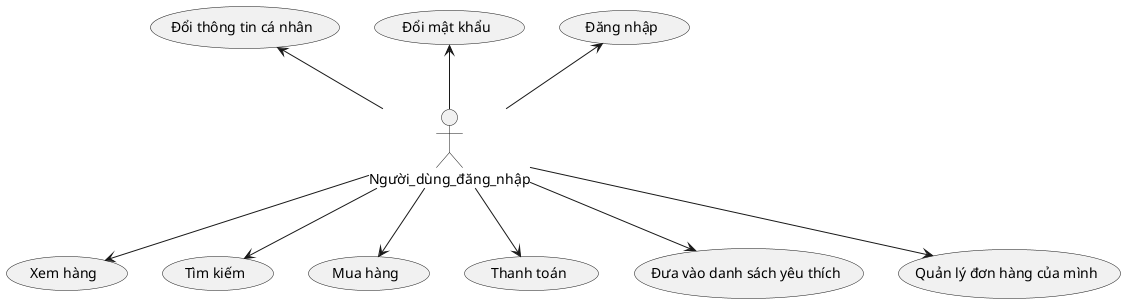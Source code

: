 @startuml

Người_dùng_đăng_nhập -up-> (Đăng nhập)
Người_dùng_đăng_nhập -up-> (Đổi mật khẩu)
Người_dùng_đăng_nhập -up-> (Đổi thông tin cá nhân)
Người_dùng_đăng_nhập --> (Xem hàng)
Người_dùng_đăng_nhập --> (Tìm kiếm)
Người_dùng_đăng_nhập --> (Mua hàng)
Người_dùng_đăng_nhập --> (Thanh toán)
Người_dùng_đăng_nhập --> (Đưa vào danh sách yêu thích)
Người_dùng_đăng_nhập --> (Quản lý đơn hàng của mình)

@enduml